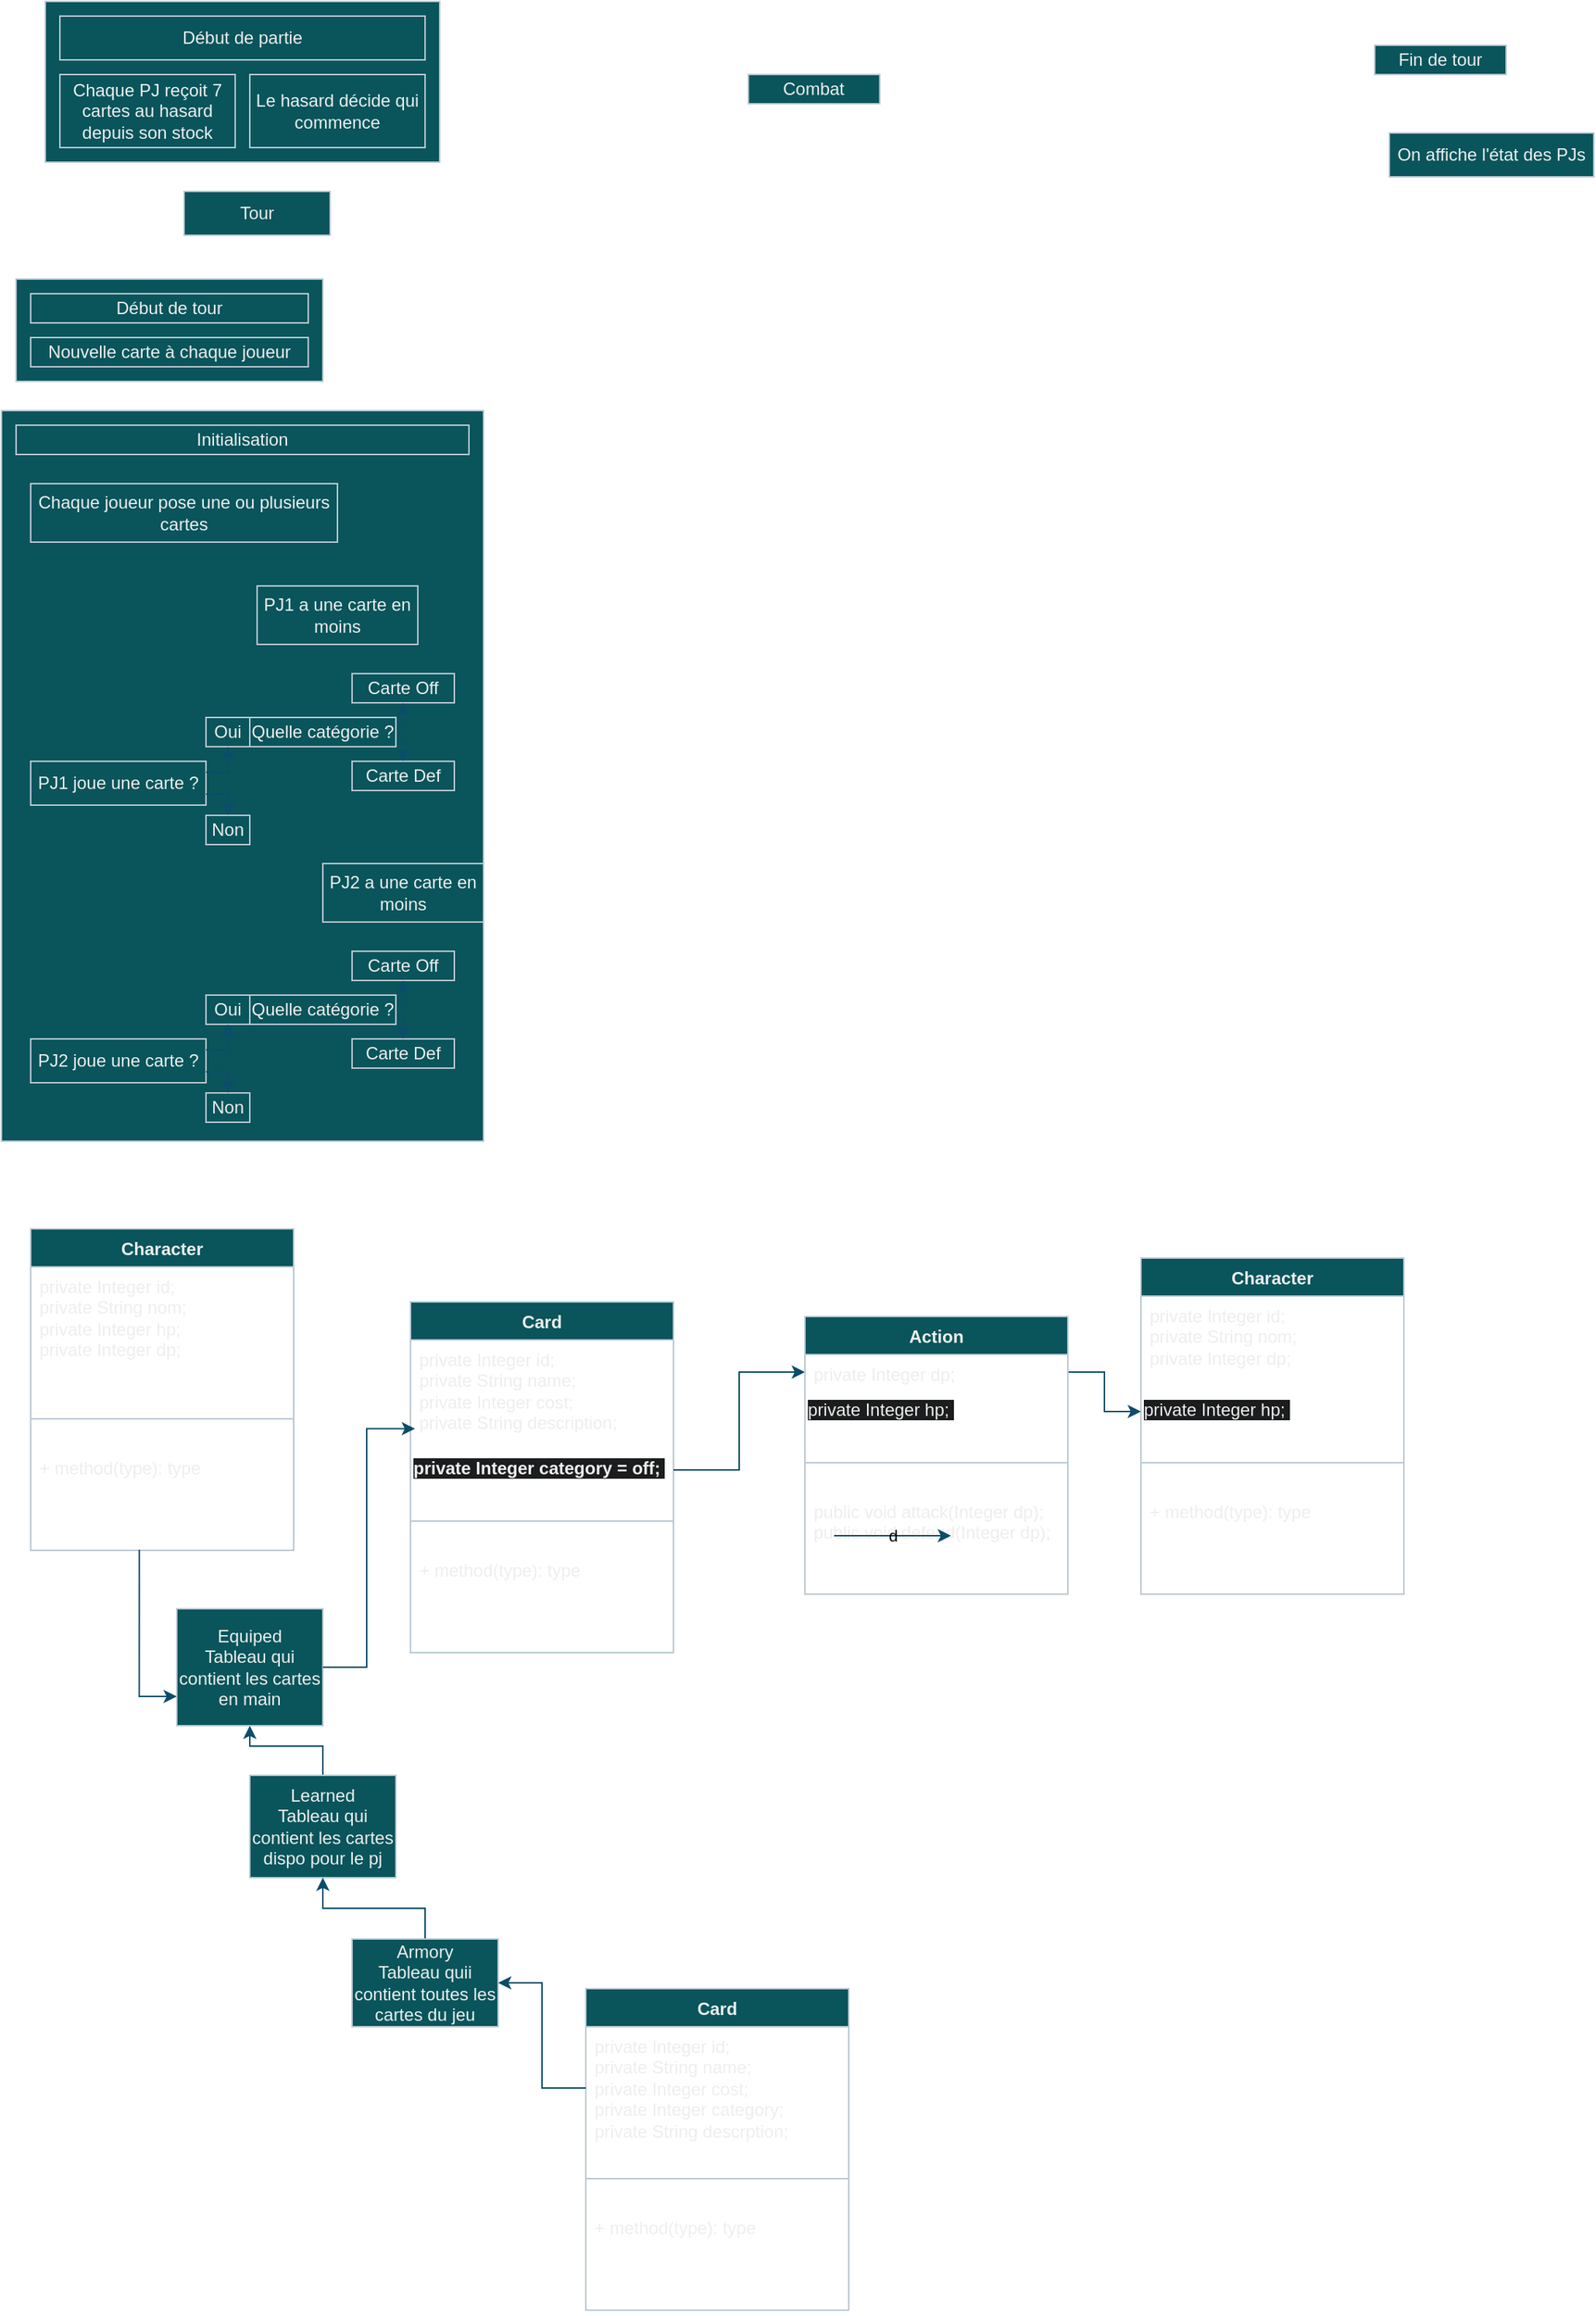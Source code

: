 <mxfile version="22.1.2" type="device">
  <diagram name="Page-1" id="AkaGAUE7mnN1P4NVNvN_">
    <mxGraphModel dx="2202" dy="1803" grid="1" gridSize="10" guides="1" tooltips="1" connect="1" arrows="1" fold="1" page="1" pageScale="1" pageWidth="1169" pageHeight="827" math="0" shadow="0">
      <root>
        <mxCell id="0" />
        <mxCell id="1" parent="0" />
        <mxCell id="vq9z1Vpedb9ThK-SMd5F-38" value="" style="rounded=0;whiteSpace=wrap;html=1;strokeColor=#BAC8D3;fontColor=#EEEEEE;fillColor=#09555B;shadow=0;glass=0;" vertex="1" parent="1">
          <mxGeometry x="20" y="-520" width="330" height="500" as="geometry" />
        </mxCell>
        <mxCell id="vq9z1Vpedb9ThK-SMd5F-37" value="" style="rounded=0;whiteSpace=wrap;html=1;labelBackgroundColor=none;fillColor=#09555B;strokeColor=#BAC8D3;fontColor=#EEEEEE;" vertex="1" parent="1">
          <mxGeometry x="30" y="-610" width="210" height="70" as="geometry" />
        </mxCell>
        <mxCell id="vonDVaXlhUjf3Hpiizpn-1" value="Character" style="swimlane;fontStyle=1;align=center;verticalAlign=top;childLayout=stackLayout;horizontal=1;startSize=26;horizontalStack=0;resizeParent=1;resizeParentMax=0;resizeLast=0;collapsible=1;marginBottom=0;whiteSpace=wrap;html=1;labelBackgroundColor=none;fillColor=#09555B;strokeColor=#BAC8D3;fontColor=#EEEEEE;" parent="1" vertex="1">
          <mxGeometry x="40" y="40" width="180" height="220" as="geometry" />
        </mxCell>
        <mxCell id="vonDVaXlhUjf3Hpiizpn-2" value="private Integer id; &lt;br&gt;private String nom; &lt;br&gt;private Integer hp;&amp;nbsp;&lt;br&gt;private Integer dp;&amp;nbsp;" style="text;strokeColor=none;fillColor=none;align=left;verticalAlign=top;spacingLeft=4;spacingRight=4;overflow=hidden;rotatable=0;points=[[0,0.5],[1,0.5]];portConstraint=eastwest;whiteSpace=wrap;html=1;labelBackgroundColor=none;fontColor=#EEEEEE;" parent="vonDVaXlhUjf3Hpiizpn-1" vertex="1">
          <mxGeometry y="26" width="180" height="84" as="geometry" />
        </mxCell>
        <mxCell id="vonDVaXlhUjf3Hpiizpn-3" value="" style="line;strokeWidth=1;fillColor=none;align=left;verticalAlign=middle;spacingTop=-1;spacingLeft=3;spacingRight=3;rotatable=0;labelPosition=right;points=[];portConstraint=eastwest;strokeColor=#BAC8D3;labelBackgroundColor=none;fontColor=#EEEEEE;" parent="vonDVaXlhUjf3Hpiizpn-1" vertex="1">
          <mxGeometry y="110" width="180" height="40" as="geometry" />
        </mxCell>
        <mxCell id="vonDVaXlhUjf3Hpiizpn-4" value="+ method(type): type" style="text;strokeColor=none;fillColor=none;align=left;verticalAlign=top;spacingLeft=4;spacingRight=4;overflow=hidden;rotatable=0;points=[[0,0.5],[1,0.5]];portConstraint=eastwest;whiteSpace=wrap;html=1;labelBackgroundColor=none;fontColor=#EEEEEE;" parent="vonDVaXlhUjf3Hpiizpn-1" vertex="1">
          <mxGeometry y="150" width="180" height="70" as="geometry" />
        </mxCell>
        <mxCell id="vonDVaXlhUjf3Hpiizpn-32" style="edgeStyle=orthogonalEdgeStyle;rounded=0;orthogonalLoop=1;jettySize=auto;html=1;exitX=0.5;exitY=0;exitDx=0;exitDy=0;entryX=0.5;entryY=1;entryDx=0;entryDy=0;labelBackgroundColor=none;strokeColor=#0B4D6A;fontColor=default;" parent="1" source="vonDVaXlhUjf3Hpiizpn-5" target="vonDVaXlhUjf3Hpiizpn-31" edge="1">
          <mxGeometry relative="1" as="geometry" />
        </mxCell>
        <mxCell id="vonDVaXlhUjf3Hpiizpn-5" value="Learned&lt;br&gt;Tableau qui contient les cartes dispo pour le pj" style="html=1;whiteSpace=wrap;labelBackgroundColor=none;fillColor=#09555B;strokeColor=#BAC8D3;fontColor=#EEEEEE;" parent="1" vertex="1">
          <mxGeometry x="190" y="414" width="100" height="70" as="geometry" />
        </mxCell>
        <mxCell id="vonDVaXlhUjf3Hpiizpn-20" value="Card" style="swimlane;fontStyle=1;align=center;verticalAlign=top;childLayout=stackLayout;horizontal=1;startSize=26;horizontalStack=0;resizeParent=1;resizeParentMax=0;resizeLast=0;collapsible=1;marginBottom=0;whiteSpace=wrap;html=1;labelBackgroundColor=none;fillColor=#09555B;strokeColor=#BAC8D3;fontColor=#EEEEEE;" parent="1" vertex="1">
          <mxGeometry x="420" y="560" width="180" height="220" as="geometry" />
        </mxCell>
        <mxCell id="vonDVaXlhUjf3Hpiizpn-21" value="private Integer id; &lt;br&gt;private String name; &lt;br&gt;private Integer cost;&amp;nbsp;&lt;br&gt;private Integer category;&amp;nbsp;&lt;br&gt;private String descrption;" style="text;strokeColor=none;fillColor=none;align=left;verticalAlign=top;spacingLeft=4;spacingRight=4;overflow=hidden;rotatable=0;points=[[0,0.5],[1,0.5]];portConstraint=eastwest;whiteSpace=wrap;html=1;labelBackgroundColor=none;fontColor=#EEEEEE;" parent="vonDVaXlhUjf3Hpiizpn-20" vertex="1">
          <mxGeometry y="26" width="180" height="84" as="geometry" />
        </mxCell>
        <mxCell id="vonDVaXlhUjf3Hpiizpn-22" value="" style="line;strokeWidth=1;fillColor=none;align=left;verticalAlign=middle;spacingTop=-1;spacingLeft=3;spacingRight=3;rotatable=0;labelPosition=right;points=[];portConstraint=eastwest;strokeColor=#BAC8D3;labelBackgroundColor=none;fontColor=#EEEEEE;" parent="vonDVaXlhUjf3Hpiizpn-20" vertex="1">
          <mxGeometry y="110" width="180" height="40" as="geometry" />
        </mxCell>
        <mxCell id="vonDVaXlhUjf3Hpiizpn-23" value="+ method(type): type" style="text;strokeColor=none;fillColor=none;align=left;verticalAlign=top;spacingLeft=4;spacingRight=4;overflow=hidden;rotatable=0;points=[[0,0.5],[1,0.5]];portConstraint=eastwest;whiteSpace=wrap;html=1;labelBackgroundColor=none;fontColor=#EEEEEE;" parent="vonDVaXlhUjf3Hpiizpn-20" vertex="1">
          <mxGeometry y="150" width="180" height="70" as="geometry" />
        </mxCell>
        <mxCell id="vonDVaXlhUjf3Hpiizpn-29" style="edgeStyle=orthogonalEdgeStyle;rounded=0;orthogonalLoop=1;jettySize=auto;html=1;exitX=0.5;exitY=0;exitDx=0;exitDy=0;entryX=0.5;entryY=1;entryDx=0;entryDy=0;labelBackgroundColor=none;strokeColor=#0B4D6A;fontColor=default;" parent="1" source="vonDVaXlhUjf3Hpiizpn-27" target="vonDVaXlhUjf3Hpiizpn-5" edge="1">
          <mxGeometry relative="1" as="geometry" />
        </mxCell>
        <mxCell id="vonDVaXlhUjf3Hpiizpn-27" value="Armory&lt;br&gt;Tableau quii contient toutes les cartes du jeu" style="html=1;whiteSpace=wrap;labelBackgroundColor=none;fillColor=#09555B;strokeColor=#BAC8D3;fontColor=#EEEEEE;" parent="1" vertex="1">
          <mxGeometry x="260" y="526" width="100" height="60" as="geometry" />
        </mxCell>
        <mxCell id="vonDVaXlhUjf3Hpiizpn-28" style="edgeStyle=orthogonalEdgeStyle;rounded=0;orthogonalLoop=1;jettySize=auto;html=1;exitX=0;exitY=0.5;exitDx=0;exitDy=0;entryX=1;entryY=0.5;entryDx=0;entryDy=0;labelBackgroundColor=none;strokeColor=#0B4D6A;fontColor=default;" parent="1" source="vonDVaXlhUjf3Hpiizpn-21" target="vonDVaXlhUjf3Hpiizpn-27" edge="1">
          <mxGeometry relative="1" as="geometry" />
        </mxCell>
        <mxCell id="vonDVaXlhUjf3Hpiizpn-31" value="Equiped&lt;br&gt;Tableau qui contient les cartes en main" style="html=1;whiteSpace=wrap;labelBackgroundColor=none;fillColor=#09555B;strokeColor=#BAC8D3;fontColor=#EEEEEE;" parent="1" vertex="1">
          <mxGeometry x="140" y="300" width="100" height="80" as="geometry" />
        </mxCell>
        <mxCell id="vonDVaXlhUjf3Hpiizpn-33" style="edgeStyle=orthogonalEdgeStyle;rounded=0;orthogonalLoop=1;jettySize=auto;html=1;entryX=0;entryY=0.75;entryDx=0;entryDy=0;exitX=0.413;exitY=0.995;exitDx=0;exitDy=0;exitPerimeter=0;labelBackgroundColor=none;strokeColor=#0B4D6A;fontColor=default;" parent="1" source="vonDVaXlhUjf3Hpiizpn-4" target="vonDVaXlhUjf3Hpiizpn-31" edge="1">
          <mxGeometry relative="1" as="geometry">
            <mxPoint x="70" y="290" as="sourcePoint" />
          </mxGeometry>
        </mxCell>
        <mxCell id="vonDVaXlhUjf3Hpiizpn-35" value="Card" style="swimlane;fontStyle=1;align=center;verticalAlign=top;childLayout=stackLayout;horizontal=1;startSize=26;horizontalStack=0;resizeParent=1;resizeParentMax=0;resizeLast=0;collapsible=1;marginBottom=0;whiteSpace=wrap;html=1;labelBackgroundColor=none;fillColor=#09555B;strokeColor=#BAC8D3;fontColor=#EEEEEE;" parent="1" vertex="1">
          <mxGeometry x="300" y="90" width="180" height="240" as="geometry" />
        </mxCell>
        <mxCell id="vonDVaXlhUjf3Hpiizpn-36" value="private Integer id; &lt;br&gt;private String name; &lt;br&gt;private Integer cost;&amp;nbsp;&lt;br&gt;private String description;" style="text;strokeColor=none;fillColor=none;align=left;verticalAlign=top;spacingLeft=4;spacingRight=4;overflow=hidden;rotatable=0;points=[[0,0.5],[1,0.5]];portConstraint=eastwest;whiteSpace=wrap;html=1;labelBackgroundColor=none;fontColor=#EEEEEE;" parent="vonDVaXlhUjf3Hpiizpn-35" vertex="1">
          <mxGeometry y="26" width="180" height="74" as="geometry" />
        </mxCell>
        <mxCell id="vonDVaXlhUjf3Hpiizpn-44" value="&lt;b style=&quot;border-color: rgb(0, 0, 0); color: rgb(240, 240, 240); font-family: Helvetica; font-size: 12px; font-style: normal; font-variant-ligatures: normal; font-variant-caps: normal; letter-spacing: normal; orphans: 2; text-align: left; text-indent: 0px; text-transform: none; widows: 2; word-spacing: 0px; -webkit-text-stroke-width: 0px; background-color: rgb(27, 29, 30); text-decoration-thickness: initial; text-decoration-style: initial; text-decoration-color: initial;&quot;&gt;private Integer category = off;&amp;nbsp;&lt;br style=&quot;border-color: rgb(0, 0, 0);&quot;&gt;&lt;/b&gt;" style="text;whiteSpace=wrap;html=1;labelBackgroundColor=none;fontColor=#EEEEEE;" parent="vonDVaXlhUjf3Hpiizpn-35" vertex="1">
          <mxGeometry y="100" width="180" height="30" as="geometry" />
        </mxCell>
        <mxCell id="vonDVaXlhUjf3Hpiizpn-37" value="" style="line;strokeWidth=1;fillColor=none;align=left;verticalAlign=middle;spacingTop=-1;spacingLeft=3;spacingRight=3;rotatable=0;labelPosition=right;points=[];portConstraint=eastwest;strokeColor=#BAC8D3;labelBackgroundColor=none;fontColor=#EEEEEE;" parent="vonDVaXlhUjf3Hpiizpn-35" vertex="1">
          <mxGeometry y="130" width="180" height="40" as="geometry" />
        </mxCell>
        <mxCell id="vonDVaXlhUjf3Hpiizpn-38" value="+ method(type): type" style="text;strokeColor=none;fillColor=none;align=left;verticalAlign=top;spacingLeft=4;spacingRight=4;overflow=hidden;rotatable=0;points=[[0,0.5],[1,0.5]];portConstraint=eastwest;whiteSpace=wrap;html=1;labelBackgroundColor=none;fontColor=#EEEEEE;" parent="vonDVaXlhUjf3Hpiizpn-35" vertex="1">
          <mxGeometry y="170" width="180" height="70" as="geometry" />
        </mxCell>
        <mxCell id="vonDVaXlhUjf3Hpiizpn-39" value="Character" style="swimlane;fontStyle=1;align=center;verticalAlign=top;childLayout=stackLayout;horizontal=1;startSize=26;horizontalStack=0;resizeParent=1;resizeParentMax=0;resizeLast=0;collapsible=1;marginBottom=0;whiteSpace=wrap;html=1;labelBackgroundColor=none;fillColor=#09555B;strokeColor=#BAC8D3;fontColor=#EEEEEE;" parent="1" vertex="1">
          <mxGeometry x="800" y="60" width="180" height="230" as="geometry" />
        </mxCell>
        <mxCell id="vonDVaXlhUjf3Hpiizpn-40" value="private Integer id; &lt;br&gt;private String nom; &lt;br&gt;private Integer dp;&amp;nbsp;" style="text;strokeColor=none;fillColor=none;align=left;verticalAlign=top;spacingLeft=4;spacingRight=4;overflow=hidden;rotatable=0;points=[[0,0.5],[1,0.5]];portConstraint=eastwest;whiteSpace=wrap;html=1;labelBackgroundColor=none;fontColor=#EEEEEE;" parent="vonDVaXlhUjf3Hpiizpn-39" vertex="1">
          <mxGeometry y="26" width="180" height="64" as="geometry" />
        </mxCell>
        <mxCell id="vonDVaXlhUjf3Hpiizpn-45" value="&lt;span style=&quot;color: rgb(240, 240, 240); font-family: Helvetica; font-size: 12px; font-style: normal; font-variant-ligatures: normal; font-variant-caps: normal; font-weight: 400; letter-spacing: normal; orphans: 2; text-align: left; text-indent: 0px; text-transform: none; widows: 2; word-spacing: 0px; -webkit-text-stroke-width: 0px; background-color: rgb(27, 29, 30); text-decoration-thickness: initial; text-decoration-style: initial; text-decoration-color: initial; float: none; display: inline !important;&quot;&gt;private Integer hp;&amp;nbsp;&lt;/span&gt;&lt;br style=&quot;border-color: rgb(0, 0, 0); color: rgb(240, 240, 240); font-family: Helvetica; font-size: 12px; font-style: normal; font-variant-ligatures: normal; font-variant-caps: normal; font-weight: 400; letter-spacing: normal; orphans: 2; text-align: left; text-indent: 0px; text-transform: none; widows: 2; word-spacing: 0px; -webkit-text-stroke-width: 0px; background-color: rgb(27, 29, 30); text-decoration-thickness: initial; text-decoration-style: initial; text-decoration-color: initial;&quot;&gt;" style="text;whiteSpace=wrap;html=1;labelBackgroundColor=none;fontColor=#EEEEEE;" parent="vonDVaXlhUjf3Hpiizpn-39" vertex="1">
          <mxGeometry y="90" width="180" height="30" as="geometry" />
        </mxCell>
        <mxCell id="vonDVaXlhUjf3Hpiizpn-41" value="" style="line;strokeWidth=1;fillColor=none;align=left;verticalAlign=middle;spacingTop=-1;spacingLeft=3;spacingRight=3;rotatable=0;labelPosition=right;points=[];portConstraint=eastwest;strokeColor=#BAC8D3;labelBackgroundColor=none;fontColor=#EEEEEE;" parent="vonDVaXlhUjf3Hpiizpn-39" vertex="1">
          <mxGeometry y="120" width="180" height="40" as="geometry" />
        </mxCell>
        <mxCell id="vonDVaXlhUjf3Hpiizpn-42" value="+ method(type): type" style="text;strokeColor=none;fillColor=none;align=left;verticalAlign=top;spacingLeft=4;spacingRight=4;overflow=hidden;rotatable=0;points=[[0,0.5],[1,0.5]];portConstraint=eastwest;whiteSpace=wrap;html=1;labelBackgroundColor=none;fontColor=#EEEEEE;" parent="vonDVaXlhUjf3Hpiizpn-39" vertex="1">
          <mxGeometry y="160" width="180" height="70" as="geometry" />
        </mxCell>
        <mxCell id="vonDVaXlhUjf3Hpiizpn-43" style="edgeStyle=orthogonalEdgeStyle;rounded=0;orthogonalLoop=1;jettySize=auto;html=1;exitX=1;exitY=0.5;exitDx=0;exitDy=0;entryX=0.017;entryY=0.821;entryDx=0;entryDy=0;entryPerimeter=0;labelBackgroundColor=none;strokeColor=#0B4D6A;fontColor=default;" parent="1" source="vonDVaXlhUjf3Hpiizpn-31" target="vonDVaXlhUjf3Hpiizpn-36" edge="1">
          <mxGeometry relative="1" as="geometry" />
        </mxCell>
        <mxCell id="vonDVaXlhUjf3Hpiizpn-46" style="edgeStyle=orthogonalEdgeStyle;rounded=0;orthogonalLoop=1;jettySize=auto;html=1;exitX=1;exitY=0.5;exitDx=0;exitDy=0;labelBackgroundColor=none;strokeColor=#0B4D6A;fontColor=default;" parent="1" source="vonDVaXlhUjf3Hpiizpn-44" target="vonDVaXlhUjf3Hpiizpn-48" edge="1">
          <mxGeometry relative="1" as="geometry" />
        </mxCell>
        <mxCell id="vonDVaXlhUjf3Hpiizpn-52" style="edgeStyle=orthogonalEdgeStyle;rounded=0;orthogonalLoop=1;jettySize=auto;html=1;entryX=0;entryY=0.5;entryDx=0;entryDy=0;labelBackgroundColor=none;strokeColor=#0B4D6A;fontColor=default;" parent="1" source="vonDVaXlhUjf3Hpiizpn-48" target="vonDVaXlhUjf3Hpiizpn-45" edge="1">
          <mxGeometry relative="1" as="geometry" />
        </mxCell>
        <mxCell id="vonDVaXlhUjf3Hpiizpn-47" value="Action" style="swimlane;fontStyle=1;align=center;verticalAlign=top;childLayout=stackLayout;horizontal=1;startSize=26;horizontalStack=0;resizeParent=1;resizeParentMax=0;resizeLast=0;collapsible=1;marginBottom=0;whiteSpace=wrap;html=1;labelBackgroundColor=none;fillColor=#09555B;strokeColor=#BAC8D3;fontColor=#EEEEEE;" parent="1" vertex="1">
          <mxGeometry x="570" y="100" width="180" height="190" as="geometry" />
        </mxCell>
        <mxCell id="vonDVaXlhUjf3Hpiizpn-48" value="private Integer dp;&amp;nbsp;" style="text;strokeColor=none;fillColor=none;align=left;verticalAlign=top;spacingLeft=4;spacingRight=4;overflow=hidden;rotatable=0;points=[[0,0.5],[1,0.5]];portConstraint=eastwest;whiteSpace=wrap;html=1;labelBackgroundColor=none;fontColor=#EEEEEE;" parent="vonDVaXlhUjf3Hpiizpn-47" vertex="1">
          <mxGeometry y="26" width="180" height="24" as="geometry" />
        </mxCell>
        <mxCell id="vonDVaXlhUjf3Hpiizpn-49" value="&lt;span style=&quot;color: rgb(240, 240, 240); font-family: Helvetica; font-size: 12px; font-style: normal; font-variant-ligatures: normal; font-variant-caps: normal; font-weight: 400; letter-spacing: normal; orphans: 2; text-align: left; text-indent: 0px; text-transform: none; widows: 2; word-spacing: 0px; -webkit-text-stroke-width: 0px; background-color: rgb(27, 29, 30); text-decoration-thickness: initial; text-decoration-style: initial; text-decoration-color: initial; float: none; display: inline !important;&quot;&gt;private Integer hp;&amp;nbsp;&lt;/span&gt;&lt;br style=&quot;border-color: rgb(0, 0, 0); color: rgb(240, 240, 240); font-family: Helvetica; font-size: 12px; font-style: normal; font-variant-ligatures: normal; font-variant-caps: normal; font-weight: 400; letter-spacing: normal; orphans: 2; text-align: left; text-indent: 0px; text-transform: none; widows: 2; word-spacing: 0px; -webkit-text-stroke-width: 0px; background-color: rgb(27, 29, 30); text-decoration-thickness: initial; text-decoration-style: initial; text-decoration-color: initial;&quot;&gt;" style="text;whiteSpace=wrap;html=1;labelBackgroundColor=none;fontColor=#EEEEEE;" parent="vonDVaXlhUjf3Hpiizpn-47" vertex="1">
          <mxGeometry y="50" width="180" height="30" as="geometry" />
        </mxCell>
        <mxCell id="vonDVaXlhUjf3Hpiizpn-50" value="" style="line;strokeWidth=1;fillColor=none;align=left;verticalAlign=middle;spacingTop=-1;spacingLeft=3;spacingRight=3;rotatable=0;labelPosition=right;points=[];portConstraint=eastwest;strokeColor=#BAC8D3;labelBackgroundColor=none;fontColor=#EEEEEE;" parent="vonDVaXlhUjf3Hpiizpn-47" vertex="1">
          <mxGeometry y="80" width="180" height="40" as="geometry" />
        </mxCell>
        <mxCell id="vonDVaXlhUjf3Hpiizpn-51" value="public void attack(Integer dp);&lt;br&gt;public void defend(Integer dp);" style="text;strokeColor=none;fillColor=none;align=left;verticalAlign=top;spacingLeft=4;spacingRight=4;overflow=hidden;rotatable=0;points=[[0,0.5],[1,0.5]];portConstraint=eastwest;whiteSpace=wrap;html=1;labelBackgroundColor=none;fontColor=#EEEEEE;" parent="vonDVaXlhUjf3Hpiizpn-47" vertex="1">
          <mxGeometry y="120" width="180" height="70" as="geometry" />
        </mxCell>
        <mxCell id="vonDVaXlhUjf3Hpiizpn-53" value="d" style="edgeStyle=none;orthogonalLoop=1;jettySize=auto;html=1;rounded=0;labelBackgroundColor=none;strokeColor=#0B4D6A;fontColor=default;" parent="1" edge="1">
          <mxGeometry width="80" relative="1" as="geometry">
            <mxPoint x="590" y="250" as="sourcePoint" />
            <mxPoint x="670" y="250" as="targetPoint" />
            <Array as="points" />
          </mxGeometry>
        </mxCell>
        <mxCell id="vonDVaXlhUjf3Hpiizpn-95" value="Tour" style="rounded=0;whiteSpace=wrap;html=1;labelBackgroundColor=none;fillColor=#09555B;strokeColor=#BAC8D3;fontColor=#EEEEEE;" parent="1" vertex="1">
          <mxGeometry x="145" y="-670" width="100" height="30" as="geometry" />
        </mxCell>
        <mxCell id="vonDVaXlhUjf3Hpiizpn-101" value="Nouvelle carte à chaque joueur" style="rounded=0;whiteSpace=wrap;html=1;labelBackgroundColor=none;fillColor=#09555B;strokeColor=#BAC8D3;fontColor=#EEEEEE;" parent="1" vertex="1">
          <mxGeometry x="40" y="-570" width="190" height="20" as="geometry" />
        </mxCell>
        <mxCell id="vonDVaXlhUjf3Hpiizpn-103" value="Début de tour" style="rounded=0;whiteSpace=wrap;html=1;labelBackgroundColor=none;fillColor=#09555B;strokeColor=#BAC8D3;fontColor=#EEEEEE;" parent="1" vertex="1">
          <mxGeometry x="40" y="-600" width="190" height="20" as="geometry" />
        </mxCell>
        <mxCell id="vonDVaXlhUjf3Hpiizpn-104" value="Combat" style="rounded=0;whiteSpace=wrap;html=1;labelBackgroundColor=none;fillColor=#09555B;strokeColor=#BAC8D3;fontColor=#EEEEEE;" parent="1" vertex="1">
          <mxGeometry x="531.25" y="-750" width="90" height="20" as="geometry" />
        </mxCell>
        <mxCell id="vonDVaXlhUjf3Hpiizpn-105" value="Fin de tour" style="rounded=0;whiteSpace=wrap;html=1;labelBackgroundColor=none;fillColor=#09555B;strokeColor=#BAC8D3;fontColor=#EEEEEE;" parent="1" vertex="1">
          <mxGeometry x="960" y="-770" width="90" height="20" as="geometry" />
        </mxCell>
        <mxCell id="vonDVaXlhUjf3Hpiizpn-106" value="On affiche l&#39;état des PJs" style="rounded=0;whiteSpace=wrap;html=1;labelBackgroundColor=none;fillColor=#09555B;strokeColor=#BAC8D3;fontColor=#EEEEEE;" parent="1" vertex="1">
          <mxGeometry x="970" y="-710" width="140" height="30" as="geometry" />
        </mxCell>
        <mxCell id="vq9z1Vpedb9ThK-SMd5F-27" value="" style="group;labelBackgroundColor=none;fontColor=#EEEEEE;" vertex="1" connectable="0" parent="1">
          <mxGeometry x="40" y="-210" width="310" height="177" as="geometry" />
        </mxCell>
        <mxCell id="vq9z1Vpedb9ThK-SMd5F-25" value="" style="group;labelBackgroundColor=none;fontColor=#EEEEEE;" vertex="1" connectable="0" parent="vq9z1Vpedb9ThK-SMd5F-27">
          <mxGeometry y="60" width="290" height="117" as="geometry" />
        </mxCell>
        <mxCell id="vq9z1Vpedb9ThK-SMd5F-13" value="" style="group;labelBackgroundColor=none;fontColor=#EEEEEE;" vertex="1" connectable="0" parent="vq9z1Vpedb9ThK-SMd5F-25">
          <mxGeometry y="30" width="150" height="87" as="geometry" />
        </mxCell>
        <mxCell id="vq9z1Vpedb9ThK-SMd5F-14" value="PJ2 joue une carte ?" style="rounded=0;whiteSpace=wrap;html=1;labelBackgroundColor=none;fillColor=#09555B;strokeColor=#BAC8D3;fontColor=#EEEEEE;" vertex="1" parent="vq9z1Vpedb9ThK-SMd5F-13">
          <mxGeometry y="30" width="120" height="30" as="geometry" />
        </mxCell>
        <mxCell id="vq9z1Vpedb9ThK-SMd5F-15" value="Non" style="rounded=0;whiteSpace=wrap;html=1;labelBackgroundColor=none;fillColor=#09555B;strokeColor=#BAC8D3;fontColor=#EEEEEE;" vertex="1" parent="vq9z1Vpedb9ThK-SMd5F-13">
          <mxGeometry x="120" y="67" width="30" height="20" as="geometry" />
        </mxCell>
        <mxCell id="vq9z1Vpedb9ThK-SMd5F-16" value="Oui" style="rounded=0;whiteSpace=wrap;html=1;labelBackgroundColor=none;fillColor=#09555B;strokeColor=#BAC8D3;fontColor=#EEEEEE;" vertex="1" parent="vq9z1Vpedb9ThK-SMd5F-13">
          <mxGeometry x="120" width="30" height="20" as="geometry" />
        </mxCell>
        <mxCell id="vq9z1Vpedb9ThK-SMd5F-17" style="edgeStyle=orthogonalEdgeStyle;rounded=0;orthogonalLoop=1;jettySize=auto;html=1;exitX=1;exitY=0.25;exitDx=0;exitDy=0;entryX=0.5;entryY=1;entryDx=0;entryDy=0;labelBackgroundColor=none;strokeColor=#0B4D6A;fontColor=default;" edge="1" parent="vq9z1Vpedb9ThK-SMd5F-13" source="vq9z1Vpedb9ThK-SMd5F-14" target="vq9z1Vpedb9ThK-SMd5F-16">
          <mxGeometry relative="1" as="geometry" />
        </mxCell>
        <mxCell id="vq9z1Vpedb9ThK-SMd5F-18" style="edgeStyle=orthogonalEdgeStyle;rounded=0;orthogonalLoop=1;jettySize=auto;html=1;exitX=1;exitY=0.75;exitDx=0;exitDy=0;entryX=0.5;entryY=0;entryDx=0;entryDy=0;labelBackgroundColor=none;strokeColor=#0B4D6A;fontColor=default;" edge="1" parent="vq9z1Vpedb9ThK-SMd5F-13" source="vq9z1Vpedb9ThK-SMd5F-14" target="vq9z1Vpedb9ThK-SMd5F-15">
          <mxGeometry relative="1" as="geometry">
            <mxPoint x="170" y="40" as="targetPoint" />
          </mxGeometry>
        </mxCell>
        <mxCell id="vq9z1Vpedb9ThK-SMd5F-19" value="" style="group;labelBackgroundColor=none;fontColor=#EEEEEE;" vertex="1" connectable="0" parent="vq9z1Vpedb9ThK-SMd5F-25">
          <mxGeometry x="150" width="140" height="80" as="geometry" />
        </mxCell>
        <mxCell id="vq9z1Vpedb9ThK-SMd5F-20" value="Carte Off" style="rounded=0;whiteSpace=wrap;html=1;labelBackgroundColor=none;fillColor=#09555B;strokeColor=#BAC8D3;fontColor=#EEEEEE;" vertex="1" parent="vq9z1Vpedb9ThK-SMd5F-19">
          <mxGeometry x="70" width="70" height="20" as="geometry" />
        </mxCell>
        <mxCell id="vq9z1Vpedb9ThK-SMd5F-21" value="Carte Def" style="rounded=0;whiteSpace=wrap;html=1;labelBackgroundColor=none;fillColor=#09555B;strokeColor=#BAC8D3;fontColor=#EEEEEE;" vertex="1" parent="vq9z1Vpedb9ThK-SMd5F-19">
          <mxGeometry x="70" y="60" width="70" height="20" as="geometry" />
        </mxCell>
        <mxCell id="vq9z1Vpedb9ThK-SMd5F-22" style="edgeStyle=orthogonalEdgeStyle;rounded=0;orthogonalLoop=1;jettySize=auto;html=1;exitX=1;exitY=0.25;exitDx=0;exitDy=0;entryX=0.5;entryY=1;entryDx=0;entryDy=0;labelBackgroundColor=none;strokeColor=#0B4D6A;fontColor=default;" edge="1" parent="vq9z1Vpedb9ThK-SMd5F-19" source="vq9z1Vpedb9ThK-SMd5F-24" target="vq9z1Vpedb9ThK-SMd5F-20">
          <mxGeometry relative="1" as="geometry" />
        </mxCell>
        <mxCell id="vq9z1Vpedb9ThK-SMd5F-23" style="edgeStyle=orthogonalEdgeStyle;rounded=0;orthogonalLoop=1;jettySize=auto;html=1;exitX=1;exitY=0.75;exitDx=0;exitDy=0;entryX=0.5;entryY=0;entryDx=0;entryDy=0;labelBackgroundColor=none;strokeColor=#0B4D6A;fontColor=default;" edge="1" parent="vq9z1Vpedb9ThK-SMd5F-19" source="vq9z1Vpedb9ThK-SMd5F-24" target="vq9z1Vpedb9ThK-SMd5F-21">
          <mxGeometry relative="1" as="geometry" />
        </mxCell>
        <mxCell id="vq9z1Vpedb9ThK-SMd5F-24" value="Quelle catégorie ?" style="rounded=0;whiteSpace=wrap;html=1;labelBackgroundColor=none;fillColor=#09555B;strokeColor=#BAC8D3;fontColor=#EEEEEE;" vertex="1" parent="vq9z1Vpedb9ThK-SMd5F-19">
          <mxGeometry y="30" width="100" height="20" as="geometry" />
        </mxCell>
        <mxCell id="vq9z1Vpedb9ThK-SMd5F-26" value="PJ2 a une carte en moins" style="rounded=0;whiteSpace=wrap;html=1;labelBackgroundColor=none;fillColor=#09555B;strokeColor=#BAC8D3;fontColor=#EEEEEE;" vertex="1" parent="vq9z1Vpedb9ThK-SMd5F-27">
          <mxGeometry x="200" width="110" height="40" as="geometry" />
        </mxCell>
        <mxCell id="vq9z1Vpedb9ThK-SMd5F-29" value="Initialisation" style="rounded=0;whiteSpace=wrap;html=1;labelBackgroundColor=none;fillColor=#09555B;strokeColor=#BAC8D3;fontColor=#EEEEEE;" vertex="1" parent="1">
          <mxGeometry x="30" y="-510" width="310" height="20" as="geometry" />
        </mxCell>
        <mxCell id="vq9z1Vpedb9ThK-SMd5F-30" value="Chaque joueur pose une ou plusieurs cartes" style="rounded=0;whiteSpace=wrap;html=1;labelBackgroundColor=none;fillColor=#09555B;strokeColor=#BAC8D3;fontColor=#EEEEEE;" vertex="1" parent="1">
          <mxGeometry x="40" y="-470" width="210" height="40" as="geometry" />
        </mxCell>
        <mxCell id="vq9z1Vpedb9ThK-SMd5F-28" value="" style="group;labelBackgroundColor=none;fontColor=#EEEEEE;" vertex="1" connectable="0" parent="1">
          <mxGeometry x="40" y="-400" width="290" height="177" as="geometry" />
        </mxCell>
        <mxCell id="vonDVaXlhUjf3Hpiizpn-118" value="PJ1 a une carte en moins" style="rounded=0;whiteSpace=wrap;html=1;labelBackgroundColor=none;fillColor=#09555B;strokeColor=#BAC8D3;fontColor=#EEEEEE;" parent="vq9z1Vpedb9ThK-SMd5F-28" vertex="1">
          <mxGeometry x="155" width="110" height="40" as="geometry" />
        </mxCell>
        <mxCell id="vq9z1Vpedb9ThK-SMd5F-11" value="" style="group;labelBackgroundColor=none;fontColor=#EEEEEE;" vertex="1" connectable="0" parent="vq9z1Vpedb9ThK-SMd5F-28">
          <mxGeometry x="150" y="60" width="140" height="80" as="geometry" />
        </mxCell>
        <mxCell id="vonDVaXlhUjf3Hpiizpn-114" value="Carte Off" style="rounded=0;whiteSpace=wrap;html=1;labelBackgroundColor=none;fillColor=#09555B;strokeColor=#BAC8D3;fontColor=#EEEEEE;" parent="vq9z1Vpedb9ThK-SMd5F-11" vertex="1">
          <mxGeometry x="70" width="70" height="20" as="geometry" />
        </mxCell>
        <mxCell id="vonDVaXlhUjf3Hpiizpn-115" value="Carte Def" style="rounded=0;whiteSpace=wrap;html=1;labelBackgroundColor=none;fillColor=#09555B;strokeColor=#BAC8D3;fontColor=#EEEEEE;" parent="vq9z1Vpedb9ThK-SMd5F-11" vertex="1">
          <mxGeometry x="70" y="60" width="70" height="20" as="geometry" />
        </mxCell>
        <mxCell id="vq9z1Vpedb9ThK-SMd5F-9" style="edgeStyle=orthogonalEdgeStyle;rounded=0;orthogonalLoop=1;jettySize=auto;html=1;exitX=1;exitY=0.25;exitDx=0;exitDy=0;entryX=0.5;entryY=1;entryDx=0;entryDy=0;labelBackgroundColor=none;strokeColor=#0B4D6A;fontColor=default;" edge="1" parent="vq9z1Vpedb9ThK-SMd5F-11" source="vq9z1Vpedb9ThK-SMd5F-8" target="vonDVaXlhUjf3Hpiizpn-114">
          <mxGeometry relative="1" as="geometry" />
        </mxCell>
        <mxCell id="vq9z1Vpedb9ThK-SMd5F-10" style="edgeStyle=orthogonalEdgeStyle;rounded=0;orthogonalLoop=1;jettySize=auto;html=1;exitX=1;exitY=0.75;exitDx=0;exitDy=0;entryX=0.5;entryY=0;entryDx=0;entryDy=0;labelBackgroundColor=none;strokeColor=#0B4D6A;fontColor=default;" edge="1" parent="vq9z1Vpedb9ThK-SMd5F-11" source="vq9z1Vpedb9ThK-SMd5F-8" target="vonDVaXlhUjf3Hpiizpn-115">
          <mxGeometry relative="1" as="geometry" />
        </mxCell>
        <mxCell id="vq9z1Vpedb9ThK-SMd5F-8" value="Quelle catégorie ?" style="rounded=0;whiteSpace=wrap;html=1;labelBackgroundColor=none;fillColor=#09555B;strokeColor=#BAC8D3;fontColor=#EEEEEE;" vertex="1" parent="vq9z1Vpedb9ThK-SMd5F-11">
          <mxGeometry y="30" width="100" height="20" as="geometry" />
        </mxCell>
        <mxCell id="vq9z1Vpedb9ThK-SMd5F-12" value="" style="group;labelBackgroundColor=none;fontColor=#EEEEEE;" vertex="1" connectable="0" parent="vq9z1Vpedb9ThK-SMd5F-28">
          <mxGeometry y="90" width="150" height="87" as="geometry" />
        </mxCell>
        <mxCell id="vonDVaXlhUjf3Hpiizpn-90" value="PJ1 joue une carte ?" style="rounded=0;whiteSpace=wrap;html=1;labelBackgroundColor=none;fillColor=#09555B;strokeColor=#BAC8D3;fontColor=#EEEEEE;" parent="vq9z1Vpedb9ThK-SMd5F-12" vertex="1">
          <mxGeometry y="30" width="120" height="30" as="geometry" />
        </mxCell>
        <mxCell id="vonDVaXlhUjf3Hpiizpn-93" value="Non" style="rounded=0;whiteSpace=wrap;html=1;labelBackgroundColor=none;fillColor=#09555B;strokeColor=#BAC8D3;fontColor=#EEEEEE;" parent="vq9z1Vpedb9ThK-SMd5F-12" vertex="1">
          <mxGeometry x="120" y="67" width="30" height="20" as="geometry" />
        </mxCell>
        <mxCell id="vonDVaXlhUjf3Hpiizpn-92" value="Oui" style="rounded=0;whiteSpace=wrap;html=1;labelBackgroundColor=none;fillColor=#09555B;strokeColor=#BAC8D3;fontColor=#EEEEEE;" parent="vq9z1Vpedb9ThK-SMd5F-12" vertex="1">
          <mxGeometry x="120" width="30" height="20" as="geometry" />
        </mxCell>
        <mxCell id="vq9z1Vpedb9ThK-SMd5F-5" style="edgeStyle=orthogonalEdgeStyle;rounded=0;orthogonalLoop=1;jettySize=auto;html=1;exitX=1;exitY=0.25;exitDx=0;exitDy=0;entryX=0.5;entryY=1;entryDx=0;entryDy=0;labelBackgroundColor=none;strokeColor=#0B4D6A;fontColor=default;" edge="1" parent="vq9z1Vpedb9ThK-SMd5F-12" source="vonDVaXlhUjf3Hpiizpn-90" target="vonDVaXlhUjf3Hpiizpn-92">
          <mxGeometry relative="1" as="geometry" />
        </mxCell>
        <mxCell id="vq9z1Vpedb9ThK-SMd5F-6" style="edgeStyle=orthogonalEdgeStyle;rounded=0;orthogonalLoop=1;jettySize=auto;html=1;exitX=1;exitY=0.75;exitDx=0;exitDy=0;entryX=0.5;entryY=0;entryDx=0;entryDy=0;labelBackgroundColor=none;strokeColor=#0B4D6A;fontColor=default;" edge="1" parent="vq9z1Vpedb9ThK-SMd5F-12" source="vonDVaXlhUjf3Hpiizpn-90" target="vonDVaXlhUjf3Hpiizpn-93">
          <mxGeometry relative="1" as="geometry">
            <mxPoint x="170" y="40" as="targetPoint" />
          </mxGeometry>
        </mxCell>
        <mxCell id="vonDVaXlhUjf3Hpiizpn-107" value="" style="rounded=0;whiteSpace=wrap;html=1;labelBackgroundColor=none;fillColor=#09555B;strokeColor=#BAC8D3;fontColor=#EEEEEE;" parent="1" vertex="1">
          <mxGeometry x="50" y="-800" width="270" height="110" as="geometry" />
        </mxCell>
        <mxCell id="vonDVaXlhUjf3Hpiizpn-85" value="Début de partie" style="rounded=0;whiteSpace=wrap;html=1;labelBackgroundColor=none;fillColor=#09555B;strokeColor=#BAC8D3;fontColor=#EEEEEE;" parent="1" vertex="1">
          <mxGeometry x="60" y="-790" width="250" height="30" as="geometry" />
        </mxCell>
        <mxCell id="vonDVaXlhUjf3Hpiizpn-86" value="Chaque PJ reçoit 7 cartes au hasard depuis son stock" style="rounded=0;whiteSpace=wrap;html=1;labelBackgroundColor=none;fillColor=#09555B;strokeColor=#BAC8D3;fontColor=#EEEEEE;" parent="1" vertex="1">
          <mxGeometry x="60" y="-750" width="120" height="50" as="geometry" />
        </mxCell>
        <mxCell id="vonDVaXlhUjf3Hpiizpn-88" value="Le hasard décide qui commence" style="rounded=0;whiteSpace=wrap;html=1;labelBackgroundColor=none;fillColor=#09555B;strokeColor=#BAC8D3;fontColor=#EEEEEE;" parent="1" vertex="1">
          <mxGeometry x="190" y="-750" width="120" height="50" as="geometry" />
        </mxCell>
      </root>
    </mxGraphModel>
  </diagram>
</mxfile>
